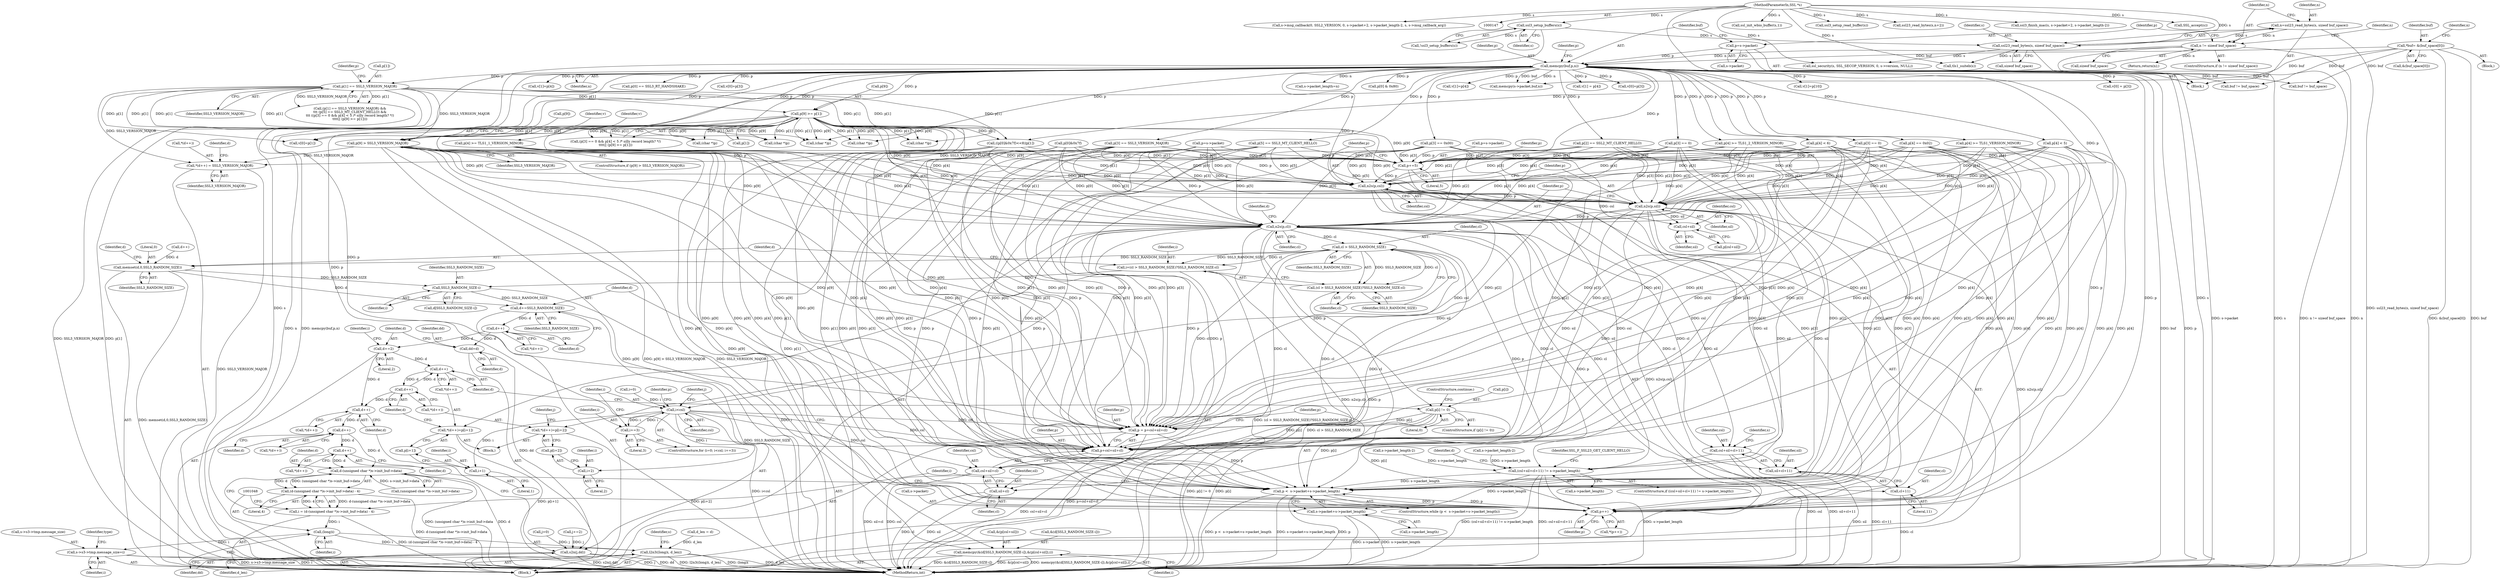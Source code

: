 digraph "0_openssl_392fa7a952e97d82eac6958c81ed1e256e6b8ca5@array" {
"1000492" [label="(Call,p[9] > SSL3_VERSION_MAJOR)"];
"1000459" [label="(Call,p[9] >= p[1])"];
"1000215" [label="(Call,memcpy(buf,p,n))"];
"1000152" [label="(Call,*buf= &(buf_space[0]))"];
"1000210" [label="(Call,p=s->packet)"];
"1000204" [label="(Call,n != sizeof buf_space)"];
"1000197" [label="(Call,n=ssl23_read_bytes(s, sizeof buf_space))"];
"1000199" [label="(Call,ssl23_read_bytes(s, sizeof buf_space))"];
"1000194" [label="(Call,ssl3_setup_buffers(s))"];
"1000148" [label="(MethodParameterIn,SSL *s)"];
"1000436" [label="(Call,p[1] == SSL3_VERSION_MAJOR)"];
"1000850" [label="(Call,p+=5)"];
"1000853" [label="(Call,n2s(p,csl))"];
"1000856" [label="(Call,n2s(p,sil))"];
"1000859" [label="(Call,n2s(p,cl))"];
"1000872" [label="(Call,(csl+sil+cl+11) != s->packet_length)"];
"1001016" [label="(Call,p <  s->packet+s->packet_length)"];
"1001031" [label="(Call,p++)"];
"1001018" [label="(Call,s->packet+s->packet_length)"];
"1000873" [label="(Call,csl+sil+cl+11)"];
"1000875" [label="(Call,sil+cl+11)"];
"1000877" [label="(Call,cl+11)"];
"1000914" [label="(Call,cl > SSL3_RANDOM_SIZE)"];
"1000911" [label="(Call,i=(cl > SSL3_RANDOM_SIZE)?SSL3_RANDOM_SIZE:cl)"];
"1000927" [label="(Call,SSL3_RANDOM_SIZE-i)"];
"1000923" [label="(Call,memcpy(&(d[SSL3_RANDOM_SIZE-i]),&(p[csl+sil]),i))"];
"1000937" [label="(Call,d+=SSL3_RANDOM_SIZE)"];
"1000942" [label="(Call,d++)"];
"1000948" [label="(Call,dd=d)"];
"1000993" [label="(Call,s2n(j,dd))"];
"1000951" [label="(Call,d+=2)"];
"1000974" [label="(Call,d++)"];
"1000983" [label="(Call,d++)"];
"1000998" [label="(Call,d++)"];
"1001003" [label="(Call,d++)"];
"1001028" [label="(Call,d++)"];
"1001036" [label="(Call,d-(unsigned char *)s->init_buf->data)"];
"1001035" [label="(Call,(d-(unsigned char *)s->init_buf->data) - 4)"];
"1001033" [label="(Call,i = (d-(unsigned char *)s->init_buf->data) - 4)"];
"1001047" [label="(Call,(long)i)"];
"1001046" [label="(Call,l2n3((long)i, d_len))"];
"1001069" [label="(Call,s->s3->tmp.message_size=i)"];
"1000913" [label="(Call,(cl > SSL3_RANDOM_SIZE)?SSL3_RANDOM_SIZE:cl)"];
"1000919" [label="(Call,memset(d,0,SSL3_RANDOM_SIZE))"];
"1001006" [label="(Call,p = p+csl+sil+cl)"];
"1001008" [label="(Call,p+csl+sil+cl)"];
"1001010" [label="(Call,csl+sil+cl)"];
"1001012" [label="(Call,sil+cl)"];
"1000966" [label="(Call,p[i] != 0)"];
"1000972" [label="(Call,*(d++)=p[i+1])"];
"1000981" [label="(Call,*(d++)=p[i+2])"];
"1000933" [label="(Call,csl+sil)"];
"1000958" [label="(Call,i<csl)"];
"1000961" [label="(Call,i+=3)"];
"1000978" [label="(Call,i+1)"];
"1000987" [label="(Call,i+2)"];
"1000899" [label="(Call,*(d++) = SSL3_VERSION_MAJOR)"];
"1000875" [label="(Call,sil+cl+11)"];
"1000954" [label="(ControlStructure,for (i=0; i<csl; i+=3))"];
"1000960" [label="(Identifier,csl)"];
"1001037" [label="(Identifier,d)"];
"1000984" [label="(Identifier,d)"];
"1000917" [label="(Identifier,SSL3_RANDOM_SIZE)"];
"1000956" [label="(Identifier,i)"];
"1000981" [label="(Call,*(d++)=p[i+2])"];
"1001131" [label="(Call,s->packet_length=n)"];
"1000979" [label="(Identifier,i)"];
"1000982" [label="(Call,*(d++))"];
"1000968" [label="(Identifier,p)"];
"1000912" [label="(Identifier,i)"];
"1000966" [label="(Call,p[i] != 0)"];
"1000899" [label="(Call,*(d++) = SSL3_VERSION_MAJOR)"];
"1001004" [label="(Identifier,d)"];
"1001009" [label="(Identifier,p)"];
"1000492" [label="(Call,p[9] > SSL3_VERSION_MAJOR)"];
"1001010" [label="(Call,csl+sil+cl)"];
"1000942" [label="(Call,d++)"];
"1000985" [label="(Call,p[i+2])"];
"1000880" [label="(Call,s->packet_length)"];
"1001018" [label="(Call,s->packet+s->packet_length)"];
"1000437" [label="(Call,p[1])"];
"1001028" [label="(Call,d++)"];
"1001080" [label="(Identifier,type)"];
"1000481" [label="(Call,p[4] < 6)"];
"1000767" [label="(Call,((p[0]&0x7f)<<8)|p[1])"];
"1000212" [label="(Call,s->packet)"];
"1000201" [label="(Call,sizeof buf_space)"];
"1000919" [label="(Call,memset(d,0,SSL3_RANDOM_SIZE))"];
"1000964" [label="(Block,)"];
"1000885" [label="(Identifier,SSL_F_SSL23_GET_CLIENT_HELLO)"];
"1001016" [label="(Call,p <  s->packet+s->packet_length)"];
"1000855" [label="(Identifier,csl)"];
"1000921" [label="(Literal,0)"];
"1000505" [label="(Identifier,v)"];
"1000845" [label="(Call,p=s->packet)"];
"1000937" [label="(Call,d+=SSL3_RANDOM_SIZE)"];
"1000970" [label="(Literal,0)"];
"1000182" [label="(Block,)"];
"1000300" [label="(Call,p[4] >= TLS1_2_VERSION_MINOR)"];
"1000221" [label="(Call,p[0] & 0x80)"];
"1000746" [label="(Call,p=s->packet)"];
"1000930" [label="(Call,&(p[csl+sil]))"];
"1001003" [label="(Call,d++)"];
"1000209" [label="(Identifier,n)"];
"1001070" [label="(Call,s->s3->tmp.message_size)"];
"1000907" [label="(Identifier,d)"];
"1001014" [label="(Identifier,cl)"];
"1000195" [label="(Identifier,s)"];
"1000206" [label="(Call,sizeof buf_space)"];
"1000858" [label="(Identifier,sil)"];
"1000913" [label="(Call,(cl > SSL3_RANDOM_SIZE)?SSL3_RANDOM_SIZE:cl)"];
"1000226" [label="(Call,p[2] == SSL2_MT_CLIENT_HELLO)"];
"1000208" [label="(Return,return(n);)"];
"1000994" [label="(Identifier,j)"];
"1000198" [label="(Identifier,n)"];
"1000252" [label="(Call,v[1]=p[4])"];
"1000646" [label="(Call,(char *)p)"];
"1001117" [label="(Call,ssl_init_wbio_buffer(s,1))"];
"1001055" [label="(Identifier,s)"];
"1001015" [label="(ControlStructure,while (p <  s->packet+s->packet_length))"];
"1000980" [label="(Literal,1)"];
"1001031" [label="(Call,p++)"];
"1000463" [label="(Call,p[1])"];
"1000974" [label="(Call,d++)"];
"1001011" [label="(Identifier,csl)"];
"1000922" [label="(Identifier,SSL3_RANDOM_SIZE)"];
"1000678" [label="(Call,(char *)p)"];
"1000952" [label="(Identifier,d)"];
"1000148" [label="(MethodParameterIn,SSL *s)"];
"1000853" [label="(Call,n2s(p,csl))"];
"1000271" [label="(Call,p[3] == SSL3_VERSION_MAJOR)"];
"1000203" [label="(ControlStructure,if (n != sizeof buf_space))"];
"1000925" [label="(Call,d[SSL3_RANDOM_SIZE-i])"];
"1000877" [label="(Call,cl+11)"];
"1000435" [label="(Call,(p[1] == SSL3_VERSION_MAJOR) &&\n\t\t\t (p[5] == SSL3_MT_CLIENT_HELLO) &&\n\t\t\t ((p[3] == 0 && p[4] < 5 /* silly record length? */)\n\t\t\t\t|| (p[9] >= p[1])))"];
"1000927" [label="(Call,SSL3_RANDOM_SIZE-i)"];
"1000223" [label="(Identifier,p)"];
"1000863" [label="(Identifier,d)"];
"1000948" [label="(Call,dd=d)"];
"1001019" [label="(Call,s->packet)"];
"1000851" [label="(Identifier,p)"];
"1000491" [label="(ControlStructure,if (p[9] > SSL3_VERSION_MAJOR))"];
"1000447" [label="(Call,(p[3] == 0 && p[4] < 5 /* silly record length? */)\n\t\t\t\t|| (p[9] >= p[1]))"];
"1000215" [label="(Call,memcpy(buf,p,n))"];
"1001036" [label="(Call,d-(unsigned char *)s->init_buf->data)"];
"1001077" [label="(Identifier,i)"];
"1000325" [label="(Call,p[4] >= TLS1_1_VERSION_MINOR)"];
"1000978" [label="(Call,i+1)"];
"1001165" [label="(Call,memcpy(s->packet,buf,n))"];
"1001027" [label="(Call,*(d++))"];
"1000990" [label="(Call,j+=2)"];
"1000900" [label="(Call,*(d++))"];
"1001032" [label="(Identifier,p)"];
"1000876" [label="(Identifier,sil)"];
"1000758" [label="(Call,v[1] = p[4])"];
"1000915" [label="(Identifier,cl)"];
"1000153" [label="(Identifier,buf)"];
"1000941" [label="(Call,*(d++))"];
"1000955" [label="(Call,i=0)"];
"1000920" [label="(Identifier,d)"];
"1000149" [label="(Block,)"];
"1000999" [label="(Identifier,d)"];
"1000460" [label="(Call,p[9])"];
"1001033" [label="(Call,i = (d-(unsigned char *)s->init_buf->data) - 4)"];
"1000742" [label="(Block,)"];
"1000951" [label="(Call,d+=2)"];
"1000998" [label="(Call,d++)"];
"1000929" [label="(Identifier,i)"];
"1000245" [label="(Call,v[0]=p[3])"];
"1001035" [label="(Call,(d-(unsigned char *)s->init_buf->data) - 4)"];
"1001047" [label="(Call,(long)i)"];
"1000989" [label="(Literal,2)"];
"1001049" [label="(Identifier,i)"];
"1000476" [label="(Call,p[3] == 0)"];
"1000911" [label="(Call,i=(cl > SSL3_RANDOM_SIZE)?SSL3_RANDOM_SIZE:cl)"];
"1000903" [label="(Identifier,SSL3_VERSION_MAJOR)"];
"1000971" [label="(ControlStructure,continue;)"];
"1000928" [label="(Identifier,SSL3_RANDOM_SIZE)"];
"1000945" [label="(Call,j=0)"];
"1001050" [label="(Identifier,d_len)"];
"1000949" [label="(Identifier,dd)"];
"1000953" [label="(Literal,2)"];
"1000836" [label="(Call,s->packet_length-2)"];
"1000655" [label="(Call,(char *)p)"];
"1000503" [label="(Call,v[1]=p[10])"];
"1001022" [label="(Call,s->packet_length)"];
"1001013" [label="(Identifier,sil)"];
"1000891" [label="(Identifier,d)"];
"1000194" [label="(Call,ssl3_setup_buffers(s))"];
"1000493" [label="(Call,p[9])"];
"1000997" [label="(Call,*(d++))"];
"1000983" [label="(Call,d++)"];
"1001030" [label="(Call,*(p++))"];
"1000987" [label="(Call,i+2)"];
"1000663" [label="(Call,(char *)p)"];
"1000962" [label="(Identifier,i)"];
"1000459" [label="(Call,p[9] >= p[1])"];
"1000496" [label="(Identifier,SSL3_VERSION_MAJOR)"];
"1000991" [label="(Identifier,j)"];
"1001265" [label="(Call,buf != buf_space)"];
"1001148" [label="(Call,ssl3_setup_read_buffer(s))"];
"1001273" [label="(MethodReturn,int)"];
"1000939" [label="(Identifier,SSL3_RANDOM_SIZE)"];
"1000935" [label="(Identifier,sil)"];
"1000950" [label="(Identifier,d)"];
"1001017" [label="(Identifier,p)"];
"1000938" [label="(Identifier,d)"];
"1001046" [label="(Call,l2n3((long)i, d_len))"];
"1000972" [label="(Call,*(d++)=p[i+1])"];
"1000800" [label="(Call,ssl23_read_bytes(s,n+2))"];
"1000976" [label="(Call,p[i+1])"];
"1000995" [label="(Identifier,dd)"];
"1000637" [label="(Call,(char *)p)"];
"1000152" [label="(Call,*buf= &(buf_space[0]))"];
"1000204" [label="(Call,n != sizeof buf_space)"];
"1000963" [label="(Literal,3)"];
"1000723" [label="(Call,ssl_security(s, SSL_SECOP_VERSION, 0, s->version, NULL))"];
"1000210" [label="(Call,p=s->packet)"];
"1000918" [label="(Identifier,cl)"];
"1001255" [label="(Call,buf != buf_space)"];
"1000436" [label="(Call,p[1] == SSL3_VERSION_MAJOR)"];
"1000988" [label="(Identifier,i)"];
"1001029" [label="(Identifier,d)"];
"1000860" [label="(Identifier,p)"];
"1000199" [label="(Call,ssl23_read_bytes(s, sizeof buf_space))"];
"1000449" [label="(Call,p[3] == 0)"];
"1000818" [label="(Call,s->packet_length-2)"];
"1000872" [label="(Call,(csl+sil+cl+11) != s->packet_length)"];
"1000850" [label="(Call,p+=5)"];
"1000234" [label="(Call,p[3] == 0x00)"];
"1001006" [label="(Call,p = p+csl+sil+cl)"];
"1000701" [label="(Call,tls1_suiteb(s))"];
"1000292" [label="(Call,p[4] >= TLS1_VERSION_MINOR)"];
"1000751" [label="(Call,v[0] = p[3])"];
"1000959" [label="(Identifier,i)"];
"1000811" [label="(Call,ssl3_finish_mac(s, s->packet+2, s->packet_length-2))"];
"1001034" [label="(Identifier,i)"];
"1000205" [label="(Identifier,n)"];
"1000906" [label="(Call,d++)"];
"1000965" [label="(ControlStructure,if (p[i] != 0))"];
"1001261" [label="(Call,SSL_accept(s))"];
"1000827" [label="(Call,s->msg_callback(0, SSL2_VERSION, 0, s->packet+2, s->packet_length-2, s, s->msg_callback_arg))"];
"1000857" [label="(Identifier,p)"];
"1000284" [label="(Call,v[1]=p[4])"];
"1000967" [label="(Call,p[i])"];
"1000881" [label="(Identifier,s)"];
"1001007" [label="(Identifier,p)"];
"1000854" [label="(Identifier,p)"];
"1000914" [label="(Call,cl > SSL3_RANDOM_SIZE)"];
"1000218" [label="(Identifier,n)"];
"1000467" [label="(Call,v[0]=p[1])"];
"1000430" [label="(Call,p[0] == SSL3_RT_HANDSHAKE)"];
"1000154" [label="(Call,&(buf_space[0]))"];
"1000975" [label="(Identifier,d)"];
"1000893" [label="(Call,d_len = d)"];
"1000499" [label="(Identifier,v)"];
"1000916" [label="(Identifier,SSL3_RANDOM_SIZE)"];
"1000961" [label="(Call,i+=3)"];
"1001008" [label="(Call,p+csl+sil+cl)"];
"1000856" [label="(Call,n2s(p,sil))"];
"1000216" [label="(Identifier,buf)"];
"1000442" [label="(Call,p[5] == SSL3_MT_CLIENT_HELLO)"];
"1000936" [label="(Identifier,i)"];
"1000943" [label="(Identifier,d)"];
"1000861" [label="(Identifier,cl)"];
"1000926" [label="(Identifier,d)"];
"1000217" [label="(Identifier,p)"];
"1000444" [label="(Identifier,p)"];
"1000973" [label="(Call,*(d++))"];
"1000168" [label="(Identifier,n)"];
"1000933" [label="(Call,csl+sil)"];
"1001002" [label="(Call,*(d++))"];
"1000931" [label="(Call,p[csl+sil])"];
"1000873" [label="(Call,csl+sil+cl+11)"];
"1000879" [label="(Literal,11)"];
"1000993" [label="(Call,s2n(j,dd))"];
"1001045" [label="(Literal,4)"];
"1000874" [label="(Identifier,csl)"];
"1000924" [label="(Call,&(d[SSL3_RANDOM_SIZE-i]))"];
"1000440" [label="(Identifier,SSL3_VERSION_MAJOR)"];
"1000852" [label="(Literal,5)"];
"1000197" [label="(Call,n=ssl23_read_bytes(s, sizeof buf_space))"];
"1001038" [label="(Call,(unsigned char *)s->init_buf->data)"];
"1001069" [label="(Call,s->s3->tmp.message_size=i)"];
"1000769" [label="(Call,p[0]&0x7f)"];
"1000958" [label="(Call,i<csl)"];
"1000871" [label="(ControlStructure,if ((csl+sil+cl+11) != s->packet_length))"];
"1000277" [label="(Call,v[0]=p[3])"];
"1000454" [label="(Call,p[4] < 5)"];
"1000200" [label="(Identifier,s)"];
"1000923" [label="(Call,memcpy(&(d[SSL3_RANDOM_SIZE-i]),&(p[csl+sil]),i))"];
"1000878" [label="(Identifier,cl)"];
"1000239" [label="(Call,p[4] == 0x02)"];
"1000934" [label="(Identifier,csl)"];
"1000859" [label="(Call,n2s(p,cl))"];
"1000211" [label="(Identifier,p)"];
"1001012" [label="(Call,sil+cl)"];
"1000193" [label="(Call,!ssl3_setup_buffers(s))"];
"1000492" -> "1000491"  [label="AST: "];
"1000492" -> "1000496"  [label="CFG: "];
"1000493" -> "1000492"  [label="AST: "];
"1000496" -> "1000492"  [label="AST: "];
"1000499" -> "1000492"  [label="CFG: "];
"1000505" -> "1000492"  [label="CFG: "];
"1000492" -> "1001273"  [label="DDG: SSL3_VERSION_MAJOR"];
"1000492" -> "1001273"  [label="DDG: p[9]"];
"1000492" -> "1001273"  [label="DDG: p[9] > SSL3_VERSION_MAJOR"];
"1000459" -> "1000492"  [label="DDG: p[9]"];
"1000215" -> "1000492"  [label="DDG: p"];
"1000436" -> "1000492"  [label="DDG: SSL3_VERSION_MAJOR"];
"1000492" -> "1000850"  [label="DDG: p[9]"];
"1000492" -> "1000853"  [label="DDG: p[9]"];
"1000492" -> "1000856"  [label="DDG: p[9]"];
"1000492" -> "1000859"  [label="DDG: p[9]"];
"1000492" -> "1000899"  [label="DDG: SSL3_VERSION_MAJOR"];
"1000492" -> "1001006"  [label="DDG: p[9]"];
"1000492" -> "1001008"  [label="DDG: p[9]"];
"1000492" -> "1001016"  [label="DDG: p[9]"];
"1000492" -> "1001031"  [label="DDG: p[9]"];
"1000459" -> "1000447"  [label="AST: "];
"1000459" -> "1000463"  [label="CFG: "];
"1000460" -> "1000459"  [label="AST: "];
"1000463" -> "1000459"  [label="AST: "];
"1000447" -> "1000459"  [label="CFG: "];
"1000459" -> "1001273"  [label="DDG: p[9]"];
"1000459" -> "1001273"  [label="DDG: p[1]"];
"1000459" -> "1000447"  [label="DDG: p[9]"];
"1000459" -> "1000447"  [label="DDG: p[1]"];
"1000215" -> "1000459"  [label="DDG: p"];
"1000436" -> "1000459"  [label="DDG: p[1]"];
"1000459" -> "1000467"  [label="DDG: p[1]"];
"1000459" -> "1000637"  [label="DDG: p[9]"];
"1000459" -> "1000637"  [label="DDG: p[1]"];
"1000459" -> "1000646"  [label="DDG: p[9]"];
"1000459" -> "1000646"  [label="DDG: p[1]"];
"1000459" -> "1000655"  [label="DDG: p[9]"];
"1000459" -> "1000655"  [label="DDG: p[1]"];
"1000459" -> "1000663"  [label="DDG: p[9]"];
"1000459" -> "1000663"  [label="DDG: p[1]"];
"1000459" -> "1000678"  [label="DDG: p[9]"];
"1000459" -> "1000678"  [label="DDG: p[1]"];
"1000459" -> "1000767"  [label="DDG: p[1]"];
"1000459" -> "1000850"  [label="DDG: p[9]"];
"1000459" -> "1000853"  [label="DDG: p[9]"];
"1000459" -> "1000856"  [label="DDG: p[9]"];
"1000459" -> "1000859"  [label="DDG: p[9]"];
"1000459" -> "1001006"  [label="DDG: p[9]"];
"1000459" -> "1001008"  [label="DDG: p[9]"];
"1000459" -> "1001016"  [label="DDG: p[9]"];
"1000459" -> "1001031"  [label="DDG: p[9]"];
"1000215" -> "1000182"  [label="AST: "];
"1000215" -> "1000218"  [label="CFG: "];
"1000216" -> "1000215"  [label="AST: "];
"1000217" -> "1000215"  [label="AST: "];
"1000218" -> "1000215"  [label="AST: "];
"1000223" -> "1000215"  [label="CFG: "];
"1000215" -> "1001273"  [label="DDG: buf"];
"1000215" -> "1001273"  [label="DDG: p"];
"1000215" -> "1001273"  [label="DDG: n"];
"1000215" -> "1001273"  [label="DDG: memcpy(buf,p,n)"];
"1000152" -> "1000215"  [label="DDG: buf"];
"1000210" -> "1000215"  [label="DDG: p"];
"1000204" -> "1000215"  [label="DDG: n"];
"1000215" -> "1000221"  [label="DDG: p"];
"1000215" -> "1000226"  [label="DDG: p"];
"1000215" -> "1000234"  [label="DDG: p"];
"1000215" -> "1000239"  [label="DDG: p"];
"1000215" -> "1000245"  [label="DDG: p"];
"1000215" -> "1000252"  [label="DDG: p"];
"1000215" -> "1000271"  [label="DDG: p"];
"1000215" -> "1000277"  [label="DDG: p"];
"1000215" -> "1000284"  [label="DDG: p"];
"1000215" -> "1000292"  [label="DDG: p"];
"1000215" -> "1000300"  [label="DDG: p"];
"1000215" -> "1000325"  [label="DDG: p"];
"1000215" -> "1000430"  [label="DDG: p"];
"1000215" -> "1000436"  [label="DDG: p"];
"1000215" -> "1000442"  [label="DDG: p"];
"1000215" -> "1000449"  [label="DDG: p"];
"1000215" -> "1000454"  [label="DDG: p"];
"1000215" -> "1000467"  [label="DDG: p"];
"1000215" -> "1000476"  [label="DDG: p"];
"1000215" -> "1000481"  [label="DDG: p"];
"1000215" -> "1000503"  [label="DDG: p"];
"1000215" -> "1000637"  [label="DDG: p"];
"1000215" -> "1000751"  [label="DDG: p"];
"1000215" -> "1000758"  [label="DDG: p"];
"1000215" -> "1000767"  [label="DDG: p"];
"1000215" -> "1000850"  [label="DDG: p"];
"1000215" -> "1000853"  [label="DDG: p"];
"1000215" -> "1000856"  [label="DDG: p"];
"1000215" -> "1000859"  [label="DDG: p"];
"1000215" -> "1001006"  [label="DDG: p"];
"1000215" -> "1001008"  [label="DDG: p"];
"1000215" -> "1001016"  [label="DDG: p"];
"1000215" -> "1001031"  [label="DDG: p"];
"1000215" -> "1001131"  [label="DDG: n"];
"1000215" -> "1001165"  [label="DDG: buf"];
"1000215" -> "1001165"  [label="DDG: n"];
"1000215" -> "1001255"  [label="DDG: buf"];
"1000215" -> "1001265"  [label="DDG: buf"];
"1000152" -> "1000149"  [label="AST: "];
"1000152" -> "1000154"  [label="CFG: "];
"1000153" -> "1000152"  [label="AST: "];
"1000154" -> "1000152"  [label="AST: "];
"1000168" -> "1000152"  [label="CFG: "];
"1000152" -> "1001273"  [label="DDG: buf"];
"1000152" -> "1001273"  [label="DDG: &(buf_space[0])"];
"1000152" -> "1001165"  [label="DDG: buf"];
"1000152" -> "1001255"  [label="DDG: buf"];
"1000152" -> "1001265"  [label="DDG: buf"];
"1000210" -> "1000182"  [label="AST: "];
"1000210" -> "1000212"  [label="CFG: "];
"1000211" -> "1000210"  [label="AST: "];
"1000212" -> "1000210"  [label="AST: "];
"1000216" -> "1000210"  [label="CFG: "];
"1000210" -> "1001273"  [label="DDG: s->packet"];
"1000204" -> "1000203"  [label="AST: "];
"1000204" -> "1000206"  [label="CFG: "];
"1000205" -> "1000204"  [label="AST: "];
"1000206" -> "1000204"  [label="AST: "];
"1000209" -> "1000204"  [label="CFG: "];
"1000211" -> "1000204"  [label="CFG: "];
"1000204" -> "1001273"  [label="DDG: n"];
"1000204" -> "1001273"  [label="DDG: n != sizeof buf_space"];
"1000197" -> "1000204"  [label="DDG: n"];
"1000204" -> "1000208"  [label="DDG: n"];
"1000197" -> "1000182"  [label="AST: "];
"1000197" -> "1000199"  [label="CFG: "];
"1000198" -> "1000197"  [label="AST: "];
"1000199" -> "1000197"  [label="AST: "];
"1000205" -> "1000197"  [label="CFG: "];
"1000197" -> "1001273"  [label="DDG: ssl23_read_bytes(s, sizeof buf_space)"];
"1000199" -> "1000197"  [label="DDG: s"];
"1000199" -> "1000201"  [label="CFG: "];
"1000200" -> "1000199"  [label="AST: "];
"1000201" -> "1000199"  [label="AST: "];
"1000199" -> "1001273"  [label="DDG: s"];
"1000194" -> "1000199"  [label="DDG: s"];
"1000148" -> "1000199"  [label="DDG: s"];
"1000199" -> "1000701"  [label="DDG: s"];
"1000199" -> "1000723"  [label="DDG: s"];
"1000194" -> "1000193"  [label="AST: "];
"1000194" -> "1000195"  [label="CFG: "];
"1000195" -> "1000194"  [label="AST: "];
"1000193" -> "1000194"  [label="CFG: "];
"1000194" -> "1001273"  [label="DDG: s"];
"1000194" -> "1000193"  [label="DDG: s"];
"1000148" -> "1000194"  [label="DDG: s"];
"1000148" -> "1000147"  [label="AST: "];
"1000148" -> "1001273"  [label="DDG: s"];
"1000148" -> "1000701"  [label="DDG: s"];
"1000148" -> "1000723"  [label="DDG: s"];
"1000148" -> "1000800"  [label="DDG: s"];
"1000148" -> "1000811"  [label="DDG: s"];
"1000148" -> "1000827"  [label="DDG: s"];
"1000148" -> "1001117"  [label="DDG: s"];
"1000148" -> "1001148"  [label="DDG: s"];
"1000148" -> "1001261"  [label="DDG: s"];
"1000436" -> "1000435"  [label="AST: "];
"1000436" -> "1000440"  [label="CFG: "];
"1000437" -> "1000436"  [label="AST: "];
"1000440" -> "1000436"  [label="AST: "];
"1000444" -> "1000436"  [label="CFG: "];
"1000435" -> "1000436"  [label="CFG: "];
"1000436" -> "1001273"  [label="DDG: p[1]"];
"1000436" -> "1001273"  [label="DDG: SSL3_VERSION_MAJOR"];
"1000436" -> "1000435"  [label="DDG: p[1]"];
"1000436" -> "1000435"  [label="DDG: SSL3_VERSION_MAJOR"];
"1000436" -> "1000467"  [label="DDG: p[1]"];
"1000436" -> "1000637"  [label="DDG: p[1]"];
"1000436" -> "1000646"  [label="DDG: p[1]"];
"1000436" -> "1000655"  [label="DDG: p[1]"];
"1000436" -> "1000663"  [label="DDG: p[1]"];
"1000436" -> "1000678"  [label="DDG: p[1]"];
"1000436" -> "1000767"  [label="DDG: p[1]"];
"1000436" -> "1000899"  [label="DDG: SSL3_VERSION_MAJOR"];
"1000850" -> "1000742"  [label="AST: "];
"1000850" -> "1000852"  [label="CFG: "];
"1000851" -> "1000850"  [label="AST: "];
"1000852" -> "1000850"  [label="AST: "];
"1000854" -> "1000850"  [label="CFG: "];
"1000226" -> "1000850"  [label="DDG: p[2]"];
"1000442" -> "1000850"  [label="DDG: p[5]"];
"1000769" -> "1000850"  [label="DDG: p[0]"];
"1000845" -> "1000850"  [label="DDG: p"];
"1000767" -> "1000850"  [label="DDG: p[1]"];
"1000292" -> "1000850"  [label="DDG: p[4]"];
"1000746" -> "1000850"  [label="DDG: p"];
"1000239" -> "1000850"  [label="DDG: p[4]"];
"1000300" -> "1000850"  [label="DDG: p[4]"];
"1000481" -> "1000850"  [label="DDG: p[4]"];
"1000325" -> "1000850"  [label="DDG: p[4]"];
"1000454" -> "1000850"  [label="DDG: p[4]"];
"1000449" -> "1000850"  [label="DDG: p[3]"];
"1000476" -> "1000850"  [label="DDG: p[3]"];
"1000271" -> "1000850"  [label="DDG: p[3]"];
"1000234" -> "1000850"  [label="DDG: p[3]"];
"1000850" -> "1000853"  [label="DDG: p"];
"1000853" -> "1000742"  [label="AST: "];
"1000853" -> "1000855"  [label="CFG: "];
"1000854" -> "1000853"  [label="AST: "];
"1000855" -> "1000853"  [label="AST: "];
"1000857" -> "1000853"  [label="CFG: "];
"1000853" -> "1001273"  [label="DDG: n2s(p,csl)"];
"1000226" -> "1000853"  [label="DDG: p[2]"];
"1000442" -> "1000853"  [label="DDG: p[5]"];
"1000769" -> "1000853"  [label="DDG: p[0]"];
"1000767" -> "1000853"  [label="DDG: p[1]"];
"1000292" -> "1000853"  [label="DDG: p[4]"];
"1000746" -> "1000853"  [label="DDG: p"];
"1000239" -> "1000853"  [label="DDG: p[4]"];
"1000300" -> "1000853"  [label="DDG: p[4]"];
"1000481" -> "1000853"  [label="DDG: p[4]"];
"1000325" -> "1000853"  [label="DDG: p[4]"];
"1000454" -> "1000853"  [label="DDG: p[4]"];
"1000449" -> "1000853"  [label="DDG: p[3]"];
"1000476" -> "1000853"  [label="DDG: p[3]"];
"1000271" -> "1000853"  [label="DDG: p[3]"];
"1000234" -> "1000853"  [label="DDG: p[3]"];
"1000853" -> "1000856"  [label="DDG: p"];
"1000853" -> "1000872"  [label="DDG: csl"];
"1000853" -> "1000873"  [label="DDG: csl"];
"1000853" -> "1000933"  [label="DDG: csl"];
"1000853" -> "1000958"  [label="DDG: csl"];
"1000856" -> "1000742"  [label="AST: "];
"1000856" -> "1000858"  [label="CFG: "];
"1000857" -> "1000856"  [label="AST: "];
"1000858" -> "1000856"  [label="AST: "];
"1000860" -> "1000856"  [label="CFG: "];
"1000856" -> "1001273"  [label="DDG: n2s(p,sil)"];
"1000226" -> "1000856"  [label="DDG: p[2]"];
"1000442" -> "1000856"  [label="DDG: p[5]"];
"1000769" -> "1000856"  [label="DDG: p[0]"];
"1000767" -> "1000856"  [label="DDG: p[1]"];
"1000292" -> "1000856"  [label="DDG: p[4]"];
"1000746" -> "1000856"  [label="DDG: p"];
"1000239" -> "1000856"  [label="DDG: p[4]"];
"1000300" -> "1000856"  [label="DDG: p[4]"];
"1000481" -> "1000856"  [label="DDG: p[4]"];
"1000325" -> "1000856"  [label="DDG: p[4]"];
"1000454" -> "1000856"  [label="DDG: p[4]"];
"1000449" -> "1000856"  [label="DDG: p[3]"];
"1000476" -> "1000856"  [label="DDG: p[3]"];
"1000271" -> "1000856"  [label="DDG: p[3]"];
"1000234" -> "1000856"  [label="DDG: p[3]"];
"1000856" -> "1000859"  [label="DDG: p"];
"1000856" -> "1000872"  [label="DDG: sil"];
"1000856" -> "1000873"  [label="DDG: sil"];
"1000856" -> "1000875"  [label="DDG: sil"];
"1000856" -> "1000933"  [label="DDG: sil"];
"1000856" -> "1001006"  [label="DDG: sil"];
"1000856" -> "1001008"  [label="DDG: sil"];
"1000856" -> "1001010"  [label="DDG: sil"];
"1000856" -> "1001012"  [label="DDG: sil"];
"1000859" -> "1000742"  [label="AST: "];
"1000859" -> "1000861"  [label="CFG: "];
"1000860" -> "1000859"  [label="AST: "];
"1000861" -> "1000859"  [label="AST: "];
"1000863" -> "1000859"  [label="CFG: "];
"1000859" -> "1001273"  [label="DDG: n2s(p,cl)"];
"1000859" -> "1001273"  [label="DDG: p"];
"1000442" -> "1000859"  [label="DDG: p[5]"];
"1000769" -> "1000859"  [label="DDG: p[0]"];
"1000767" -> "1000859"  [label="DDG: p[1]"];
"1000226" -> "1000859"  [label="DDG: p[2]"];
"1000292" -> "1000859"  [label="DDG: p[4]"];
"1000746" -> "1000859"  [label="DDG: p"];
"1000239" -> "1000859"  [label="DDG: p[4]"];
"1000300" -> "1000859"  [label="DDG: p[4]"];
"1000481" -> "1000859"  [label="DDG: p[4]"];
"1000325" -> "1000859"  [label="DDG: p[4]"];
"1000454" -> "1000859"  [label="DDG: p[4]"];
"1000449" -> "1000859"  [label="DDG: p[3]"];
"1000476" -> "1000859"  [label="DDG: p[3]"];
"1000271" -> "1000859"  [label="DDG: p[3]"];
"1000234" -> "1000859"  [label="DDG: p[3]"];
"1000859" -> "1000872"  [label="DDG: cl"];
"1000859" -> "1000873"  [label="DDG: cl"];
"1000859" -> "1000875"  [label="DDG: cl"];
"1000859" -> "1000877"  [label="DDG: cl"];
"1000859" -> "1000914"  [label="DDG: cl"];
"1000859" -> "1000966"  [label="DDG: p"];
"1000859" -> "1000972"  [label="DDG: p"];
"1000859" -> "1000981"  [label="DDG: p"];
"1000859" -> "1001006"  [label="DDG: p"];
"1000859" -> "1001008"  [label="DDG: p"];
"1000859" -> "1001016"  [label="DDG: p"];
"1000859" -> "1001031"  [label="DDG: p"];
"1000872" -> "1000871"  [label="AST: "];
"1000872" -> "1000880"  [label="CFG: "];
"1000873" -> "1000872"  [label="AST: "];
"1000880" -> "1000872"  [label="AST: "];
"1000885" -> "1000872"  [label="CFG: "];
"1000891" -> "1000872"  [label="CFG: "];
"1000872" -> "1001273"  [label="DDG: (csl+sil+cl+11) != s->packet_length"];
"1000872" -> "1001273"  [label="DDG: csl+sil+cl+11"];
"1000872" -> "1001273"  [label="DDG: s->packet_length"];
"1000818" -> "1000872"  [label="DDG: s->packet_length"];
"1000836" -> "1000872"  [label="DDG: s->packet_length"];
"1000872" -> "1001016"  [label="DDG: s->packet_length"];
"1000872" -> "1001018"  [label="DDG: s->packet_length"];
"1001016" -> "1001015"  [label="AST: "];
"1001016" -> "1001018"  [label="CFG: "];
"1001017" -> "1001016"  [label="AST: "];
"1001018" -> "1001016"  [label="AST: "];
"1001029" -> "1001016"  [label="CFG: "];
"1001034" -> "1001016"  [label="CFG: "];
"1001016" -> "1001273"  [label="DDG: p <  s->packet+s->packet_length"];
"1001016" -> "1001273"  [label="DDG: s->packet+s->packet_length"];
"1001016" -> "1001273"  [label="DDG: p"];
"1000226" -> "1001016"  [label="DDG: p[2]"];
"1000442" -> "1001016"  [label="DDG: p[5]"];
"1001006" -> "1001016"  [label="DDG: p"];
"1000769" -> "1001016"  [label="DDG: p[0]"];
"1000767" -> "1001016"  [label="DDG: p[1]"];
"1000966" -> "1001016"  [label="DDG: p[i]"];
"1001031" -> "1001016"  [label="DDG: p"];
"1000292" -> "1001016"  [label="DDG: p[4]"];
"1000746" -> "1001016"  [label="DDG: p"];
"1000239" -> "1001016"  [label="DDG: p[4]"];
"1000300" -> "1001016"  [label="DDG: p[4]"];
"1000481" -> "1001016"  [label="DDG: p[4]"];
"1000325" -> "1001016"  [label="DDG: p[4]"];
"1000454" -> "1001016"  [label="DDG: p[4]"];
"1000449" -> "1001016"  [label="DDG: p[3]"];
"1000476" -> "1001016"  [label="DDG: p[3]"];
"1000271" -> "1001016"  [label="DDG: p[3]"];
"1000234" -> "1001016"  [label="DDG: p[3]"];
"1001016" -> "1001031"  [label="DDG: p"];
"1001031" -> "1001030"  [label="AST: "];
"1001031" -> "1001032"  [label="CFG: "];
"1001032" -> "1001031"  [label="AST: "];
"1001030" -> "1001031"  [label="CFG: "];
"1000226" -> "1001031"  [label="DDG: p[2]"];
"1000442" -> "1001031"  [label="DDG: p[5]"];
"1000769" -> "1001031"  [label="DDG: p[0]"];
"1000767" -> "1001031"  [label="DDG: p[1]"];
"1000966" -> "1001031"  [label="DDG: p[i]"];
"1000292" -> "1001031"  [label="DDG: p[4]"];
"1000746" -> "1001031"  [label="DDG: p"];
"1000239" -> "1001031"  [label="DDG: p[4]"];
"1000300" -> "1001031"  [label="DDG: p[4]"];
"1000481" -> "1001031"  [label="DDG: p[4]"];
"1000325" -> "1001031"  [label="DDG: p[4]"];
"1000454" -> "1001031"  [label="DDG: p[4]"];
"1000449" -> "1001031"  [label="DDG: p[3]"];
"1000476" -> "1001031"  [label="DDG: p[3]"];
"1000271" -> "1001031"  [label="DDG: p[3]"];
"1000234" -> "1001031"  [label="DDG: p[3]"];
"1001018" -> "1001022"  [label="CFG: "];
"1001019" -> "1001018"  [label="AST: "];
"1001022" -> "1001018"  [label="AST: "];
"1001018" -> "1001273"  [label="DDG: s->packet"];
"1001018" -> "1001273"  [label="DDG: s->packet_length"];
"1000873" -> "1000875"  [label="CFG: "];
"1000874" -> "1000873"  [label="AST: "];
"1000875" -> "1000873"  [label="AST: "];
"1000881" -> "1000873"  [label="CFG: "];
"1000873" -> "1001273"  [label="DDG: csl"];
"1000873" -> "1001273"  [label="DDG: sil+cl+11"];
"1000875" -> "1000877"  [label="CFG: "];
"1000876" -> "1000875"  [label="AST: "];
"1000877" -> "1000875"  [label="AST: "];
"1000875" -> "1001273"  [label="DDG: sil"];
"1000875" -> "1001273"  [label="DDG: cl+11"];
"1000877" -> "1000879"  [label="CFG: "];
"1000878" -> "1000877"  [label="AST: "];
"1000879" -> "1000877"  [label="AST: "];
"1000877" -> "1001273"  [label="DDG: cl"];
"1000914" -> "1000913"  [label="AST: "];
"1000914" -> "1000916"  [label="CFG: "];
"1000915" -> "1000914"  [label="AST: "];
"1000916" -> "1000914"  [label="AST: "];
"1000917" -> "1000914"  [label="CFG: "];
"1000918" -> "1000914"  [label="CFG: "];
"1000914" -> "1000911"  [label="DDG: SSL3_RANDOM_SIZE"];
"1000914" -> "1000911"  [label="DDG: cl"];
"1000914" -> "1000913"  [label="DDG: SSL3_RANDOM_SIZE"];
"1000914" -> "1000913"  [label="DDG: cl"];
"1000914" -> "1000919"  [label="DDG: SSL3_RANDOM_SIZE"];
"1000914" -> "1001006"  [label="DDG: cl"];
"1000914" -> "1001008"  [label="DDG: cl"];
"1000914" -> "1001010"  [label="DDG: cl"];
"1000914" -> "1001012"  [label="DDG: cl"];
"1000911" -> "1000742"  [label="AST: "];
"1000911" -> "1000913"  [label="CFG: "];
"1000912" -> "1000911"  [label="AST: "];
"1000913" -> "1000911"  [label="AST: "];
"1000920" -> "1000911"  [label="CFG: "];
"1000911" -> "1001273"  [label="DDG: (cl > SSL3_RANDOM_SIZE)?SSL3_RANDOM_SIZE:cl"];
"1000911" -> "1000927"  [label="DDG: i"];
"1000927" -> "1000925"  [label="AST: "];
"1000927" -> "1000929"  [label="CFG: "];
"1000928" -> "1000927"  [label="AST: "];
"1000929" -> "1000927"  [label="AST: "];
"1000925" -> "1000927"  [label="CFG: "];
"1000919" -> "1000927"  [label="DDG: SSL3_RANDOM_SIZE"];
"1000927" -> "1000923"  [label="DDG: i"];
"1000927" -> "1000937"  [label="DDG: SSL3_RANDOM_SIZE"];
"1000923" -> "1000742"  [label="AST: "];
"1000923" -> "1000936"  [label="CFG: "];
"1000924" -> "1000923"  [label="AST: "];
"1000930" -> "1000923"  [label="AST: "];
"1000936" -> "1000923"  [label="AST: "];
"1000938" -> "1000923"  [label="CFG: "];
"1000923" -> "1001273"  [label="DDG: &(p[csl+sil])"];
"1000923" -> "1001273"  [label="DDG: memcpy(&(d[SSL3_RANDOM_SIZE-i]),&(p[csl+sil]),i)"];
"1000923" -> "1001273"  [label="DDG: &(d[SSL3_RANDOM_SIZE-i])"];
"1000937" -> "1000742"  [label="AST: "];
"1000937" -> "1000939"  [label="CFG: "];
"1000938" -> "1000937"  [label="AST: "];
"1000939" -> "1000937"  [label="AST: "];
"1000943" -> "1000937"  [label="CFG: "];
"1000937" -> "1001273"  [label="DDG: SSL3_RANDOM_SIZE"];
"1000919" -> "1000937"  [label="DDG: d"];
"1000937" -> "1000942"  [label="DDG: d"];
"1000942" -> "1000941"  [label="AST: "];
"1000942" -> "1000943"  [label="CFG: "];
"1000943" -> "1000942"  [label="AST: "];
"1000941" -> "1000942"  [label="CFG: "];
"1000942" -> "1000948"  [label="DDG: d"];
"1000942" -> "1000951"  [label="DDG: d"];
"1000948" -> "1000742"  [label="AST: "];
"1000948" -> "1000950"  [label="CFG: "];
"1000949" -> "1000948"  [label="AST: "];
"1000950" -> "1000948"  [label="AST: "];
"1000952" -> "1000948"  [label="CFG: "];
"1000948" -> "1000993"  [label="DDG: dd"];
"1000993" -> "1000742"  [label="AST: "];
"1000993" -> "1000995"  [label="CFG: "];
"1000994" -> "1000993"  [label="AST: "];
"1000995" -> "1000993"  [label="AST: "];
"1000999" -> "1000993"  [label="CFG: "];
"1000993" -> "1001273"  [label="DDG: s2n(j,dd)"];
"1000993" -> "1001273"  [label="DDG: j"];
"1000993" -> "1001273"  [label="DDG: dd"];
"1000990" -> "1000993"  [label="DDG: j"];
"1000945" -> "1000993"  [label="DDG: j"];
"1000951" -> "1000742"  [label="AST: "];
"1000951" -> "1000953"  [label="CFG: "];
"1000952" -> "1000951"  [label="AST: "];
"1000953" -> "1000951"  [label="AST: "];
"1000956" -> "1000951"  [label="CFG: "];
"1000951" -> "1000974"  [label="DDG: d"];
"1000951" -> "1000998"  [label="DDG: d"];
"1000974" -> "1000973"  [label="AST: "];
"1000974" -> "1000975"  [label="CFG: "];
"1000975" -> "1000974"  [label="AST: "];
"1000973" -> "1000974"  [label="CFG: "];
"1000983" -> "1000974"  [label="DDG: d"];
"1000974" -> "1000983"  [label="DDG: d"];
"1000983" -> "1000982"  [label="AST: "];
"1000983" -> "1000984"  [label="CFG: "];
"1000984" -> "1000983"  [label="AST: "];
"1000982" -> "1000983"  [label="CFG: "];
"1000983" -> "1000998"  [label="DDG: d"];
"1000998" -> "1000997"  [label="AST: "];
"1000998" -> "1000999"  [label="CFG: "];
"1000999" -> "1000998"  [label="AST: "];
"1000997" -> "1000998"  [label="CFG: "];
"1000998" -> "1001003"  [label="DDG: d"];
"1001003" -> "1001002"  [label="AST: "];
"1001003" -> "1001004"  [label="CFG: "];
"1001004" -> "1001003"  [label="AST: "];
"1001002" -> "1001003"  [label="CFG: "];
"1001003" -> "1001028"  [label="DDG: d"];
"1001003" -> "1001036"  [label="DDG: d"];
"1001028" -> "1001027"  [label="AST: "];
"1001028" -> "1001029"  [label="CFG: "];
"1001029" -> "1001028"  [label="AST: "];
"1001027" -> "1001028"  [label="CFG: "];
"1001028" -> "1001036"  [label="DDG: d"];
"1001036" -> "1001035"  [label="AST: "];
"1001036" -> "1001038"  [label="CFG: "];
"1001037" -> "1001036"  [label="AST: "];
"1001038" -> "1001036"  [label="AST: "];
"1001045" -> "1001036"  [label="CFG: "];
"1001036" -> "1001273"  [label="DDG: (unsigned char *)s->init_buf->data"];
"1001036" -> "1001273"  [label="DDG: d"];
"1001036" -> "1001035"  [label="DDG: d"];
"1001036" -> "1001035"  [label="DDG: (unsigned char *)s->init_buf->data"];
"1001038" -> "1001036"  [label="DDG: s->init_buf->data"];
"1001035" -> "1001033"  [label="AST: "];
"1001035" -> "1001045"  [label="CFG: "];
"1001045" -> "1001035"  [label="AST: "];
"1001033" -> "1001035"  [label="CFG: "];
"1001035" -> "1001273"  [label="DDG: d-(unsigned char *)s->init_buf->data"];
"1001035" -> "1001033"  [label="DDG: d-(unsigned char *)s->init_buf->data"];
"1001035" -> "1001033"  [label="DDG: 4"];
"1001033" -> "1000742"  [label="AST: "];
"1001034" -> "1001033"  [label="AST: "];
"1001048" -> "1001033"  [label="CFG: "];
"1001033" -> "1001273"  [label="DDG: (d-(unsigned char *)s->init_buf->data) - 4"];
"1001033" -> "1001047"  [label="DDG: i"];
"1001047" -> "1001046"  [label="AST: "];
"1001047" -> "1001049"  [label="CFG: "];
"1001048" -> "1001047"  [label="AST: "];
"1001049" -> "1001047"  [label="AST: "];
"1001050" -> "1001047"  [label="CFG: "];
"1001047" -> "1001046"  [label="DDG: i"];
"1001047" -> "1001069"  [label="DDG: i"];
"1001046" -> "1000742"  [label="AST: "];
"1001046" -> "1001050"  [label="CFG: "];
"1001050" -> "1001046"  [label="AST: "];
"1001055" -> "1001046"  [label="CFG: "];
"1001046" -> "1001273"  [label="DDG: (long)i"];
"1001046" -> "1001273"  [label="DDG: d_len"];
"1001046" -> "1001273"  [label="DDG: l2n3((long)i, d_len)"];
"1000893" -> "1001046"  [label="DDG: d_len"];
"1001069" -> "1000742"  [label="AST: "];
"1001069" -> "1001077"  [label="CFG: "];
"1001070" -> "1001069"  [label="AST: "];
"1001077" -> "1001069"  [label="AST: "];
"1001080" -> "1001069"  [label="CFG: "];
"1001069" -> "1001273"  [label="DDG: i"];
"1001069" -> "1001273"  [label="DDG: s->s3->tmp.message_size"];
"1000913" -> "1000917"  [label="CFG: "];
"1000913" -> "1000918"  [label="CFG: "];
"1000917" -> "1000913"  [label="AST: "];
"1000918" -> "1000913"  [label="AST: "];
"1000913" -> "1001273"  [label="DDG: cl > SSL3_RANDOM_SIZE"];
"1000919" -> "1000742"  [label="AST: "];
"1000919" -> "1000922"  [label="CFG: "];
"1000920" -> "1000919"  [label="AST: "];
"1000921" -> "1000919"  [label="AST: "];
"1000922" -> "1000919"  [label="AST: "];
"1000926" -> "1000919"  [label="CFG: "];
"1000919" -> "1001273"  [label="DDG: memset(d,0,SSL3_RANDOM_SIZE)"];
"1000906" -> "1000919"  [label="DDG: d"];
"1001006" -> "1000742"  [label="AST: "];
"1001006" -> "1001008"  [label="CFG: "];
"1001007" -> "1001006"  [label="AST: "];
"1001008" -> "1001006"  [label="AST: "];
"1001017" -> "1001006"  [label="CFG: "];
"1001006" -> "1001273"  [label="DDG: p+csl+sil+cl"];
"1000226" -> "1001006"  [label="DDG: p[2]"];
"1000442" -> "1001006"  [label="DDG: p[5]"];
"1000767" -> "1001006"  [label="DDG: p[1]"];
"1000966" -> "1001006"  [label="DDG: p[i]"];
"1000769" -> "1001006"  [label="DDG: p[0]"];
"1000292" -> "1001006"  [label="DDG: p[4]"];
"1000746" -> "1001006"  [label="DDG: p"];
"1000239" -> "1001006"  [label="DDG: p[4]"];
"1000300" -> "1001006"  [label="DDG: p[4]"];
"1000481" -> "1001006"  [label="DDG: p[4]"];
"1000325" -> "1001006"  [label="DDG: p[4]"];
"1000454" -> "1001006"  [label="DDG: p[4]"];
"1000449" -> "1001006"  [label="DDG: p[3]"];
"1000476" -> "1001006"  [label="DDG: p[3]"];
"1000271" -> "1001006"  [label="DDG: p[3]"];
"1000234" -> "1001006"  [label="DDG: p[3]"];
"1000958" -> "1001006"  [label="DDG: csl"];
"1001008" -> "1001010"  [label="CFG: "];
"1001009" -> "1001008"  [label="AST: "];
"1001010" -> "1001008"  [label="AST: "];
"1001008" -> "1001273"  [label="DDG: csl+sil+cl"];
"1000226" -> "1001008"  [label="DDG: p[2]"];
"1000442" -> "1001008"  [label="DDG: p[5]"];
"1000767" -> "1001008"  [label="DDG: p[1]"];
"1000966" -> "1001008"  [label="DDG: p[i]"];
"1000769" -> "1001008"  [label="DDG: p[0]"];
"1000292" -> "1001008"  [label="DDG: p[4]"];
"1000746" -> "1001008"  [label="DDG: p"];
"1000239" -> "1001008"  [label="DDG: p[4]"];
"1000300" -> "1001008"  [label="DDG: p[4]"];
"1000481" -> "1001008"  [label="DDG: p[4]"];
"1000325" -> "1001008"  [label="DDG: p[4]"];
"1000454" -> "1001008"  [label="DDG: p[4]"];
"1000449" -> "1001008"  [label="DDG: p[3]"];
"1000476" -> "1001008"  [label="DDG: p[3]"];
"1000271" -> "1001008"  [label="DDG: p[3]"];
"1000234" -> "1001008"  [label="DDG: p[3]"];
"1000958" -> "1001008"  [label="DDG: csl"];
"1001010" -> "1001012"  [label="CFG: "];
"1001011" -> "1001010"  [label="AST: "];
"1001012" -> "1001010"  [label="AST: "];
"1001010" -> "1001273"  [label="DDG: sil+cl"];
"1001010" -> "1001273"  [label="DDG: csl"];
"1000958" -> "1001010"  [label="DDG: csl"];
"1001012" -> "1001014"  [label="CFG: "];
"1001013" -> "1001012"  [label="AST: "];
"1001014" -> "1001012"  [label="AST: "];
"1001012" -> "1001273"  [label="DDG: sil"];
"1001012" -> "1001273"  [label="DDG: cl"];
"1000966" -> "1000965"  [label="AST: "];
"1000966" -> "1000970"  [label="CFG: "];
"1000967" -> "1000966"  [label="AST: "];
"1000970" -> "1000966"  [label="AST: "];
"1000971" -> "1000966"  [label="CFG: "];
"1000975" -> "1000966"  [label="CFG: "];
"1000966" -> "1001273"  [label="DDG: p[i]"];
"1000966" -> "1001273"  [label="DDG: p[i] != 0"];
"1000972" -> "1000964"  [label="AST: "];
"1000972" -> "1000976"  [label="CFG: "];
"1000973" -> "1000972"  [label="AST: "];
"1000976" -> "1000972"  [label="AST: "];
"1000984" -> "1000972"  [label="CFG: "];
"1000972" -> "1001273"  [label="DDG: p[i+1]"];
"1000981" -> "1000964"  [label="AST: "];
"1000981" -> "1000985"  [label="CFG: "];
"1000982" -> "1000981"  [label="AST: "];
"1000985" -> "1000981"  [label="AST: "];
"1000991" -> "1000981"  [label="CFG: "];
"1000981" -> "1001273"  [label="DDG: p[i+2]"];
"1000933" -> "1000931"  [label="AST: "];
"1000933" -> "1000935"  [label="CFG: "];
"1000934" -> "1000933"  [label="AST: "];
"1000935" -> "1000933"  [label="AST: "];
"1000931" -> "1000933"  [label="CFG: "];
"1000958" -> "1000954"  [label="AST: "];
"1000958" -> "1000960"  [label="CFG: "];
"1000959" -> "1000958"  [label="AST: "];
"1000960" -> "1000958"  [label="AST: "];
"1000968" -> "1000958"  [label="CFG: "];
"1000994" -> "1000958"  [label="CFG: "];
"1000958" -> "1001273"  [label="DDG: i<csl"];
"1000961" -> "1000958"  [label="DDG: i"];
"1000955" -> "1000958"  [label="DDG: i"];
"1000958" -> "1000961"  [label="DDG: i"];
"1000958" -> "1000978"  [label="DDG: i"];
"1000958" -> "1000987"  [label="DDG: i"];
"1000961" -> "1000954"  [label="AST: "];
"1000961" -> "1000963"  [label="CFG: "];
"1000962" -> "1000961"  [label="AST: "];
"1000963" -> "1000961"  [label="AST: "];
"1000959" -> "1000961"  [label="CFG: "];
"1000978" -> "1000976"  [label="AST: "];
"1000978" -> "1000980"  [label="CFG: "];
"1000979" -> "1000978"  [label="AST: "];
"1000980" -> "1000978"  [label="AST: "];
"1000976" -> "1000978"  [label="CFG: "];
"1000987" -> "1000985"  [label="AST: "];
"1000987" -> "1000989"  [label="CFG: "];
"1000988" -> "1000987"  [label="AST: "];
"1000989" -> "1000987"  [label="AST: "];
"1000985" -> "1000987"  [label="CFG: "];
"1000899" -> "1000742"  [label="AST: "];
"1000899" -> "1000903"  [label="CFG: "];
"1000900" -> "1000899"  [label="AST: "];
"1000903" -> "1000899"  [label="AST: "];
"1000907" -> "1000899"  [label="CFG: "];
"1000899" -> "1001273"  [label="DDG: SSL3_VERSION_MAJOR"];
"1000271" -> "1000899"  [label="DDG: SSL3_VERSION_MAJOR"];
}
